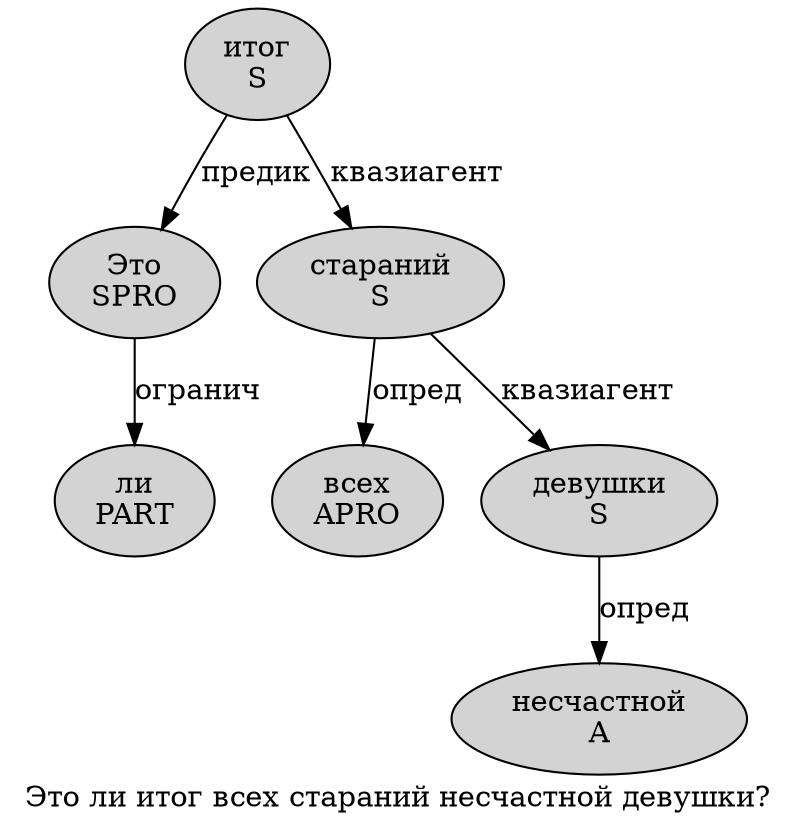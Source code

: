 digraph SENTENCE_1580 {
	graph [label="Это ли итог всех стараний несчастной девушки?"]
	node [style=filled]
		0 [label="Это
SPRO" color="" fillcolor=lightgray penwidth=1 shape=ellipse]
		1 [label="ли
PART" color="" fillcolor=lightgray penwidth=1 shape=ellipse]
		2 [label="итог
S" color="" fillcolor=lightgray penwidth=1 shape=ellipse]
		3 [label="всех
APRO" color="" fillcolor=lightgray penwidth=1 shape=ellipse]
		4 [label="стараний
S" color="" fillcolor=lightgray penwidth=1 shape=ellipse]
		5 [label="несчастной
A" color="" fillcolor=lightgray penwidth=1 shape=ellipse]
		6 [label="девушки
S" color="" fillcolor=lightgray penwidth=1 shape=ellipse]
			0 -> 1 [label="огранич"]
			2 -> 0 [label="предик"]
			2 -> 4 [label="квазиагент"]
			6 -> 5 [label="опред"]
			4 -> 3 [label="опред"]
			4 -> 6 [label="квазиагент"]
}